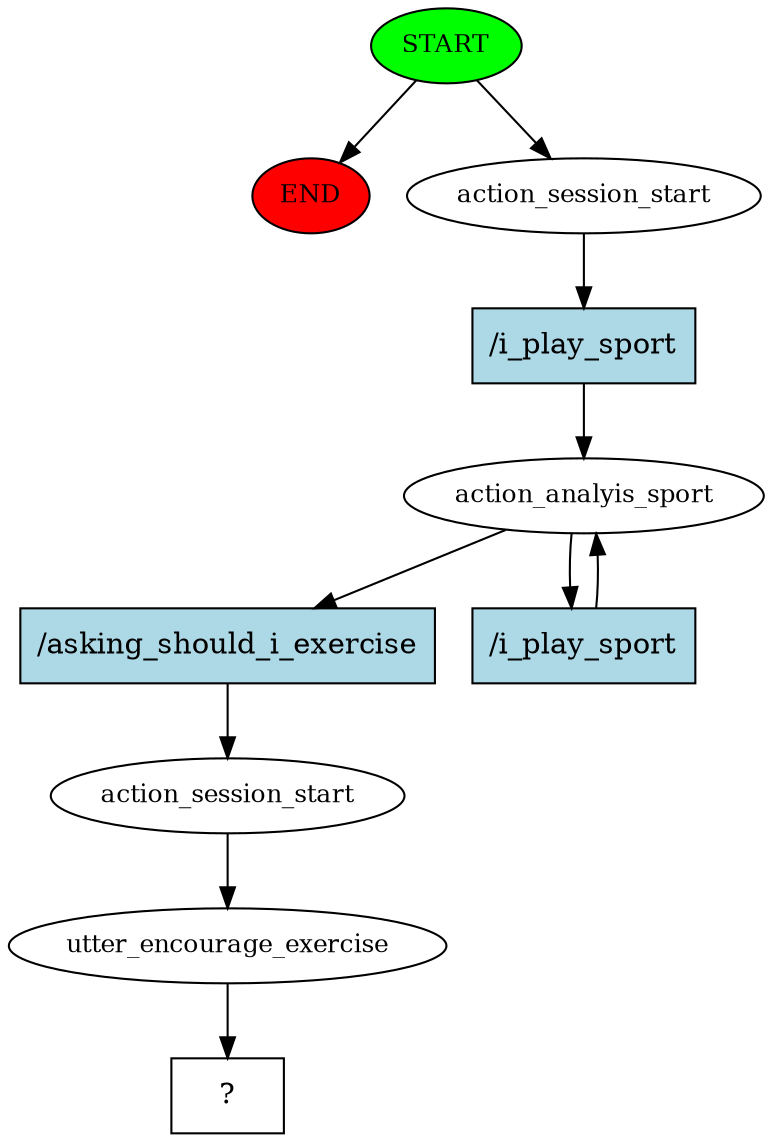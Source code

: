 digraph  {
0 [class="start active", fillcolor=green, fontsize=12, label=START, style=filled];
"-1" [class=end, fillcolor=red, fontsize=12, label=END, style=filled];
1 [class=active, fontsize=12, label=action_session_start];
2 [class=active, fontsize=12, label=action_analyis_sport];
4 [class=active, fontsize=12, label=action_session_start];
5 [class=active, fontsize=12, label=utter_encourage_exercise];
6 [class="intent dashed active", label="  ?  ", shape=rect];
7 [class="intent active", fillcolor=lightblue, label="/i_play_sport", shape=rect, style=filled];
8 [class="intent active", fillcolor=lightblue, label="/asking_should_i_exercise", shape=rect, style=filled];
9 [class="intent active", fillcolor=lightblue, label="/i_play_sport", shape=rect, style=filled];
0 -> "-1"  [class="", key=NONE, label=""];
0 -> 1  [class=active, key=NONE, label=""];
1 -> 7  [class=active, key=0];
2 -> 8  [class=active, key=0];
2 -> 9  [class=active, key=0];
4 -> 5  [class=active, key=NONE, label=""];
5 -> 6  [class=active, key=NONE, label=""];
7 -> 2  [class=active, key=0];
8 -> 4  [class=active, key=0];
9 -> 2  [class=active, key=0];
}
